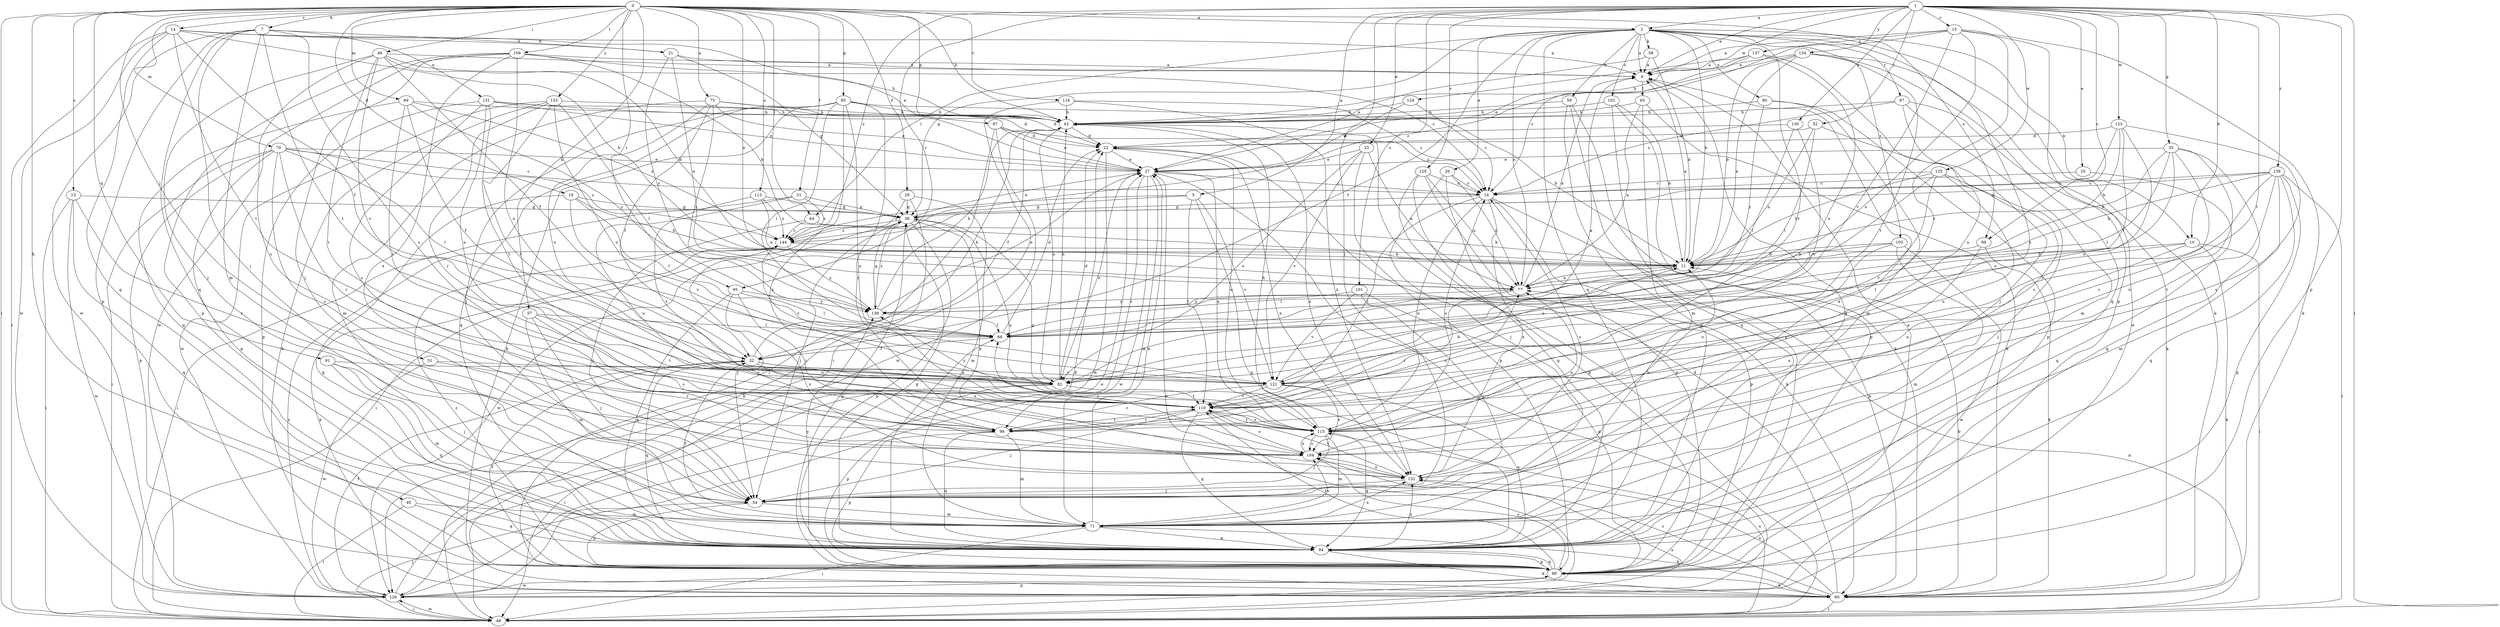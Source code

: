 strict digraph  {
0;
1;
2;
5;
6;
7;
10;
11;
13;
14;
15;
16;
19;
21;
22;
23;
25;
26;
27;
29;
31;
32;
35;
38;
40;
43;
46;
48;
51;
52;
54;
57;
58;
59;
60;
64;
65;
66;
69;
70;
71;
73;
77;
80;
82;
85;
87;
88;
91;
94;
95;
97;
98;
99;
101;
102;
103;
104;
109;
110;
113;
115;
116;
120;
121;
123;
124;
125;
126;
130;
131;
132;
133;
134;
137;
138;
139;
144;
0 -> 2  [label=a];
0 -> 7  [label=b];
0 -> 13  [label=c];
0 -> 14  [label=c];
0 -> 19  [label=d];
0 -> 29  [label=f];
0 -> 31  [label=f];
0 -> 40  [label=h];
0 -> 43  [label=h];
0 -> 46  [label=i];
0 -> 48  [label=i];
0 -> 51  [label=j];
0 -> 57  [label=k];
0 -> 64  [label=l];
0 -> 69  [label=m];
0 -> 70  [label=m];
0 -> 73  [label=n];
0 -> 77  [label=n];
0 -> 85  [label=p];
0 -> 87  [label=p];
0 -> 91  [label=q];
0 -> 95  [label=r];
0 -> 99  [label=s];
0 -> 109  [label=t];
0 -> 113  [label=u];
0 -> 116  [label=v];
0 -> 133  [label=y];
1 -> 2  [label=a];
1 -> 5  [label=a];
1 -> 6  [label=a];
1 -> 10  [label=b];
1 -> 15  [label=c];
1 -> 23  [label=e];
1 -> 25  [label=e];
1 -> 35  [label=g];
1 -> 48  [label=i];
1 -> 52  [label=j];
1 -> 54  [label=j];
1 -> 88  [label=p];
1 -> 95  [label=r];
1 -> 99  [label=s];
1 -> 101  [label=s];
1 -> 110  [label=t];
1 -> 120  [label=v];
1 -> 123  [label=w];
1 -> 124  [label=w];
1 -> 125  [label=w];
1 -> 130  [label=x];
1 -> 134  [label=y];
1 -> 139  [label=z];
1 -> 144  [label=z];
2 -> 6  [label=a];
2 -> 10  [label=b];
2 -> 11  [label=b];
2 -> 26  [label=e];
2 -> 32  [label=f];
2 -> 38  [label=g];
2 -> 58  [label=k];
2 -> 59  [label=k];
2 -> 60  [label=k];
2 -> 64  [label=l];
2 -> 77  [label=n];
2 -> 80  [label=o];
2 -> 94  [label=q];
2 -> 97  [label=r];
2 -> 102  [label=s];
2 -> 103  [label=s];
2 -> 104  [label=s];
2 -> 110  [label=t];
5 -> 38  [label=g];
5 -> 94  [label=q];
5 -> 110  [label=t];
5 -> 121  [label=v];
5 -> 144  [label=z];
6 -> 65  [label=l];
6 -> 94  [label=q];
7 -> 21  [label=d];
7 -> 54  [label=j];
7 -> 71  [label=m];
7 -> 88  [label=p];
7 -> 94  [label=q];
7 -> 104  [label=s];
7 -> 110  [label=t];
7 -> 126  [label=w];
7 -> 131  [label=x];
10 -> 11  [label=b];
10 -> 48  [label=i];
10 -> 60  [label=k];
10 -> 66  [label=l];
10 -> 115  [label=u];
11 -> 6  [label=a];
11 -> 66  [label=l];
11 -> 77  [label=n];
13 -> 38  [label=g];
13 -> 48  [label=i];
13 -> 94  [label=q];
13 -> 98  [label=r];
13 -> 126  [label=w];
14 -> 6  [label=a];
14 -> 11  [label=b];
14 -> 21  [label=d];
14 -> 27  [label=e];
14 -> 32  [label=f];
14 -> 48  [label=i];
14 -> 94  [label=q];
14 -> 110  [label=t];
14 -> 126  [label=w];
15 -> 6  [label=a];
15 -> 60  [label=k];
15 -> 82  [label=o];
15 -> 88  [label=p];
15 -> 110  [label=t];
15 -> 121  [label=v];
15 -> 137  [label=y];
15 -> 144  [label=z];
16 -> 38  [label=g];
16 -> 60  [label=k];
16 -> 88  [label=p];
16 -> 110  [label=t];
16 -> 115  [label=u];
16 -> 132  [label=x];
19 -> 11  [label=b];
19 -> 38  [label=g];
19 -> 66  [label=l];
19 -> 94  [label=q];
19 -> 121  [label=v];
21 -> 6  [label=a];
21 -> 38  [label=g];
21 -> 77  [label=n];
21 -> 138  [label=y];
22 -> 27  [label=e];
22 -> 115  [label=u];
22 -> 126  [label=w];
22 -> 132  [label=x];
23 -> 27  [label=e];
23 -> 77  [label=n];
23 -> 82  [label=o];
23 -> 88  [label=p];
23 -> 121  [label=v];
25 -> 16  [label=c];
25 -> 94  [label=q];
26 -> 16  [label=c];
26 -> 54  [label=j];
26 -> 77  [label=n];
26 -> 88  [label=p];
27 -> 16  [label=c];
27 -> 48  [label=i];
27 -> 71  [label=m];
27 -> 82  [label=o];
27 -> 98  [label=r];
27 -> 115  [label=u];
27 -> 126  [label=w];
29 -> 38  [label=g];
29 -> 48  [label=i];
29 -> 60  [label=k];
29 -> 71  [label=m];
31 -> 38  [label=g];
31 -> 48  [label=i];
31 -> 115  [label=u];
31 -> 144  [label=z];
32 -> 43  [label=h];
32 -> 82  [label=o];
32 -> 94  [label=q];
32 -> 115  [label=u];
32 -> 121  [label=v];
35 -> 11  [label=b];
35 -> 27  [label=e];
35 -> 66  [label=l];
35 -> 82  [label=o];
35 -> 94  [label=q];
35 -> 98  [label=r];
35 -> 115  [label=u];
38 -> 27  [label=e];
38 -> 54  [label=j];
38 -> 88  [label=p];
38 -> 115  [label=u];
38 -> 126  [label=w];
38 -> 132  [label=x];
38 -> 138  [label=y];
38 -> 144  [label=z];
40 -> 48  [label=i];
40 -> 71  [label=m];
40 -> 94  [label=q];
43 -> 22  [label=d];
43 -> 32  [label=f];
43 -> 48  [label=i];
43 -> 82  [label=o];
43 -> 132  [label=x];
46 -> 6  [label=a];
46 -> 11  [label=b];
46 -> 16  [label=c];
46 -> 32  [label=f];
46 -> 54  [label=j];
46 -> 98  [label=r];
46 -> 104  [label=s];
46 -> 121  [label=v];
48 -> 27  [label=e];
48 -> 54  [label=j];
48 -> 77  [label=n];
48 -> 115  [label=u];
48 -> 126  [label=w];
48 -> 132  [label=x];
51 -> 82  [label=o];
51 -> 98  [label=r];
51 -> 126  [label=w];
52 -> 22  [label=d];
52 -> 66  [label=l];
52 -> 77  [label=n];
52 -> 104  [label=s];
54 -> 71  [label=m];
54 -> 88  [label=p];
57 -> 54  [label=j];
57 -> 66  [label=l];
57 -> 71  [label=m];
57 -> 104  [label=s];
57 -> 110  [label=t];
58 -> 6  [label=a];
58 -> 11  [label=b];
58 -> 27  [label=e];
59 -> 43  [label=h];
59 -> 60  [label=k];
59 -> 88  [label=p];
59 -> 94  [label=q];
60 -> 11  [label=b];
60 -> 22  [label=d];
60 -> 48  [label=i];
60 -> 104  [label=s];
60 -> 132  [label=x];
64 -> 11  [label=b];
64 -> 54  [label=j];
64 -> 144  [label=z];
65 -> 43  [label=h];
65 -> 60  [label=k];
65 -> 71  [label=m];
65 -> 77  [label=n];
66 -> 22  [label=d];
66 -> 32  [label=f];
69 -> 32  [label=f];
69 -> 43  [label=h];
69 -> 94  [label=q];
69 -> 110  [label=t];
69 -> 138  [label=y];
69 -> 144  [label=z];
70 -> 16  [label=c];
70 -> 27  [label=e];
70 -> 48  [label=i];
70 -> 66  [label=l];
70 -> 88  [label=p];
70 -> 94  [label=q];
70 -> 98  [label=r];
70 -> 104  [label=s];
70 -> 144  [label=z];
71 -> 6  [label=a];
71 -> 27  [label=e];
71 -> 32  [label=f];
71 -> 48  [label=i];
71 -> 60  [label=k];
71 -> 94  [label=q];
71 -> 104  [label=s];
71 -> 132  [label=x];
73 -> 22  [label=d];
73 -> 27  [label=e];
73 -> 32  [label=f];
73 -> 43  [label=h];
73 -> 71  [label=m];
73 -> 82  [label=o];
73 -> 138  [label=y];
77 -> 6  [label=a];
77 -> 98  [label=r];
77 -> 138  [label=y];
80 -> 43  [label=h];
80 -> 71  [label=m];
80 -> 88  [label=p];
80 -> 138  [label=y];
82 -> 22  [label=d];
82 -> 43  [label=h];
82 -> 48  [label=i];
82 -> 88  [label=p];
82 -> 110  [label=t];
85 -> 11  [label=b];
85 -> 43  [label=h];
85 -> 54  [label=j];
85 -> 60  [label=k];
85 -> 66  [label=l];
85 -> 94  [label=q];
85 -> 104  [label=s];
85 -> 115  [label=u];
85 -> 132  [label=x];
87 -> 16  [label=c];
87 -> 22  [label=d];
87 -> 27  [label=e];
87 -> 48  [label=i];
87 -> 126  [label=w];
88 -> 6  [label=a];
88 -> 32  [label=f];
88 -> 38  [label=g];
88 -> 60  [label=k];
88 -> 94  [label=q];
88 -> 104  [label=s];
88 -> 110  [label=t];
88 -> 126  [label=w];
88 -> 144  [label=z];
91 -> 54  [label=j];
91 -> 71  [label=m];
91 -> 94  [label=q];
91 -> 121  [label=v];
94 -> 38  [label=g];
94 -> 60  [label=k];
94 -> 66  [label=l];
94 -> 88  [label=p];
94 -> 132  [label=x];
94 -> 138  [label=y];
95 -> 66  [label=l];
95 -> 94  [label=q];
95 -> 98  [label=r];
95 -> 132  [label=x];
95 -> 138  [label=y];
97 -> 16  [label=c];
97 -> 43  [label=h];
97 -> 54  [label=j];
97 -> 60  [label=k];
97 -> 71  [label=m];
98 -> 71  [label=m];
98 -> 77  [label=n];
98 -> 88  [label=p];
98 -> 94  [label=q];
98 -> 110  [label=t];
99 -> 11  [label=b];
99 -> 60  [label=k];
99 -> 132  [label=x];
101 -> 54  [label=j];
101 -> 88  [label=p];
101 -> 121  [label=v];
101 -> 138  [label=y];
102 -> 11  [label=b];
102 -> 43  [label=h];
102 -> 88  [label=p];
102 -> 94  [label=q];
103 -> 11  [label=b];
103 -> 71  [label=m];
103 -> 82  [label=o];
103 -> 115  [label=u];
103 -> 126  [label=w];
104 -> 66  [label=l];
104 -> 77  [label=n];
104 -> 115  [label=u];
104 -> 132  [label=x];
109 -> 6  [label=a];
109 -> 11  [label=b];
109 -> 43  [label=h];
109 -> 54  [label=j];
109 -> 82  [label=o];
109 -> 88  [label=p];
109 -> 126  [label=w];
109 -> 132  [label=x];
110 -> 11  [label=b];
110 -> 54  [label=j];
110 -> 94  [label=q];
110 -> 98  [label=r];
110 -> 104  [label=s];
110 -> 115  [label=u];
110 -> 138  [label=y];
113 -> 38  [label=g];
113 -> 77  [label=n];
113 -> 110  [label=t];
113 -> 144  [label=z];
115 -> 16  [label=c];
115 -> 38  [label=g];
115 -> 43  [label=h];
115 -> 54  [label=j];
115 -> 71  [label=m];
115 -> 94  [label=q];
115 -> 104  [label=s];
115 -> 110  [label=t];
116 -> 16  [label=c];
116 -> 43  [label=h];
116 -> 48  [label=i];
116 -> 132  [label=x];
120 -> 16  [label=c];
120 -> 60  [label=k];
120 -> 77  [label=n];
120 -> 88  [label=p];
120 -> 94  [label=q];
121 -> 6  [label=a];
121 -> 94  [label=q];
121 -> 98  [label=r];
121 -> 104  [label=s];
121 -> 110  [label=t];
123 -> 11  [label=b];
123 -> 22  [label=d];
123 -> 66  [label=l];
123 -> 82  [label=o];
123 -> 104  [label=s];
123 -> 144  [label=z];
124 -> 16  [label=c];
124 -> 27  [label=e];
124 -> 43  [label=h];
125 -> 11  [label=b];
125 -> 16  [label=c];
125 -> 54  [label=j];
125 -> 66  [label=l];
125 -> 115  [label=u];
125 -> 121  [label=v];
126 -> 22  [label=d];
126 -> 27  [label=e];
126 -> 32  [label=f];
126 -> 48  [label=i];
126 -> 88  [label=p];
126 -> 144  [label=z];
130 -> 22  [label=d];
130 -> 66  [label=l];
130 -> 121  [label=v];
131 -> 22  [label=d];
131 -> 27  [label=e];
131 -> 43  [label=h];
131 -> 82  [label=o];
131 -> 88  [label=p];
131 -> 104  [label=s];
131 -> 110  [label=t];
132 -> 11  [label=b];
132 -> 16  [label=c];
132 -> 54  [label=j];
132 -> 110  [label=t];
133 -> 43  [label=h];
133 -> 60  [label=k];
133 -> 66  [label=l];
133 -> 82  [label=o];
133 -> 98  [label=r];
133 -> 110  [label=t];
133 -> 126  [label=w];
134 -> 6  [label=a];
134 -> 11  [label=b];
134 -> 27  [label=e];
134 -> 77  [label=n];
134 -> 94  [label=q];
134 -> 110  [label=t];
134 -> 126  [label=w];
137 -> 6  [label=a];
137 -> 16  [label=c];
137 -> 43  [label=h];
137 -> 82  [label=o];
137 -> 115  [label=u];
138 -> 27  [label=e];
138 -> 38  [label=g];
138 -> 43  [label=h];
138 -> 66  [label=l];
139 -> 11  [label=b];
139 -> 16  [label=c];
139 -> 38  [label=g];
139 -> 48  [label=i];
139 -> 71  [label=m];
139 -> 88  [label=p];
139 -> 94  [label=q];
139 -> 110  [label=t];
139 -> 121  [label=v];
144 -> 11  [label=b];
144 -> 54  [label=j];
144 -> 60  [label=k];
144 -> 121  [label=v];
144 -> 138  [label=y];
}
